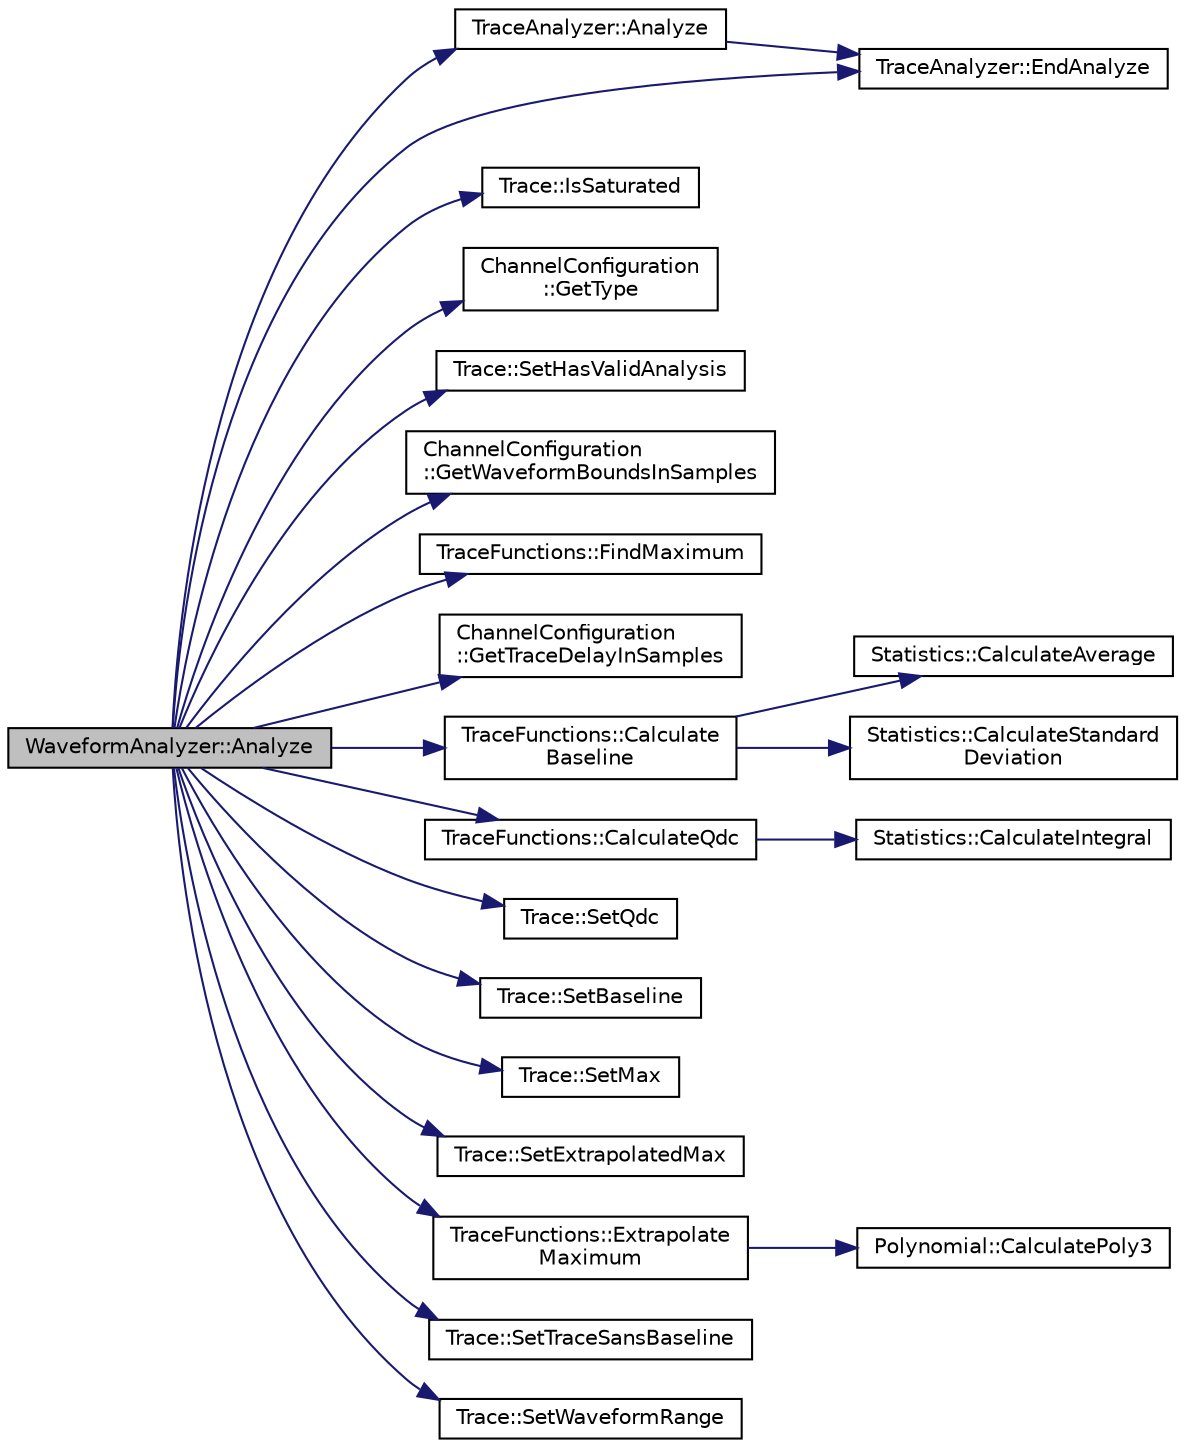 digraph "WaveformAnalyzer::Analyze"
{
  edge [fontname="Helvetica",fontsize="10",labelfontname="Helvetica",labelfontsize="10"];
  node [fontname="Helvetica",fontsize="10",shape=record];
  rankdir="LR";
  Node1 [label="WaveformAnalyzer::Analyze",height=0.2,width=0.4,color="black", fillcolor="grey75", style="filled", fontcolor="black"];
  Node1 -> Node2 [color="midnightblue",fontsize="10",style="solid",fontname="Helvetica"];
  Node2 [label="TraceAnalyzer::Analyze",height=0.2,width=0.4,color="black", fillcolor="white", style="filled",URL="$d2/dbc/class_trace_analyzer.html#a0915fb97c3ebe928cab17deff5e497ec"];
  Node2 -> Node3 [color="midnightblue",fontsize="10",style="solid",fontname="Helvetica"];
  Node3 [label="TraceAnalyzer::EndAnalyze",height=0.2,width=0.4,color="black", fillcolor="white", style="filled",URL="$d2/dbc/class_trace_analyzer.html#ae7ac212d764d0e394fcb323f68d23c66"];
  Node1 -> Node4 [color="midnightblue",fontsize="10",style="solid",fontname="Helvetica"];
  Node4 [label="Trace::IsSaturated",height=0.2,width=0.4,color="black", fillcolor="white", style="filled",URL="$dd/db7/class_trace.html#a7ae0bf7209ee6b579b0cfcb7b86aa5ef"];
  Node1 -> Node5 [color="midnightblue",fontsize="10",style="solid",fontname="Helvetica"];
  Node5 [label="ChannelConfiguration\l::GetType",height=0.2,width=0.4,color="black", fillcolor="white", style="filled",URL="$d6/d20/class_channel_configuration.html#aba4539c47063c552522bcf7c20d5bf29"];
  Node1 -> Node6 [color="midnightblue",fontsize="10",style="solid",fontname="Helvetica"];
  Node6 [label="Trace::SetHasValidAnalysis",height=0.2,width=0.4,color="black", fillcolor="white", style="filled",URL="$dd/db7/class_trace.html#a6c0eb24692c823456078e81bf583dcfd"];
  Node1 -> Node3 [color="midnightblue",fontsize="10",style="solid",fontname="Helvetica"];
  Node1 -> Node7 [color="midnightblue",fontsize="10",style="solid",fontname="Helvetica"];
  Node7 [label="ChannelConfiguration\l::GetWaveformBoundsInSamples",height=0.2,width=0.4,color="black", fillcolor="white", style="filled",URL="$d6/d20/class_channel_configuration.html#a96ab48a2ae5280537edb622393f45ca2"];
  Node1 -> Node8 [color="midnightblue",fontsize="10",style="solid",fontname="Helvetica"];
  Node8 [label="TraceFunctions::FindMaximum",height=0.2,width=0.4,color="black", fillcolor="white", style="filled",URL="$d6/dd5/namespace_trace_functions.html#a1eb6d96a9adf7e29d4a64ada805e1be7",tooltip="This function finds the maximum bin and the value of the maximum bin for the provided vector..."];
  Node1 -> Node9 [color="midnightblue",fontsize="10",style="solid",fontname="Helvetica"];
  Node9 [label="ChannelConfiguration\l::GetTraceDelayInSamples",height=0.2,width=0.4,color="black", fillcolor="white", style="filled",URL="$d6/d20/class_channel_configuration.html#a60d810e277a0931ebfb9040514e365cb"];
  Node1 -> Node10 [color="midnightblue",fontsize="10",style="solid",fontname="Helvetica"];
  Node10 [label="TraceFunctions::Calculate\lBaseline",height=0.2,width=0.4,color="black", fillcolor="white", style="filled",URL="$d6/dd5/namespace_trace_functions.html#a4e6a98c2348a06c85f67b17940bee370",tooltip="Compute the trace baseline and its standard deviation. This function takes a data range in the event ..."];
  Node10 -> Node11 [color="midnightblue",fontsize="10",style="solid",fontname="Helvetica"];
  Node11 [label="Statistics::CalculateAverage",height=0.2,width=0.4,color="black", fillcolor="white", style="filled",URL="$d4/d06/namespace_statistics.html#a55bb7fafb2b9fe34fdbf0737e24824bb"];
  Node10 -> Node12 [color="midnightblue",fontsize="10",style="solid",fontname="Helvetica"];
  Node12 [label="Statistics::CalculateStandard\lDeviation",height=0.2,width=0.4,color="black", fillcolor="white", style="filled",URL="$d4/d06/namespace_statistics.html#ad9bea951fe502b219d59b68e667c37cd"];
  Node1 -> Node13 [color="midnightblue",fontsize="10",style="solid",fontname="Helvetica"];
  Node13 [label="TraceFunctions::CalculateQdc",height=0.2,width=0.4,color="black", fillcolor="white", style="filled",URL="$d6/dd5/namespace_trace_functions.html#a6daab655efadf36d330e22d7848eb89f"];
  Node13 -> Node14 [color="midnightblue",fontsize="10",style="solid",fontname="Helvetica"];
  Node14 [label="Statistics::CalculateIntegral",height=0.2,width=0.4,color="black", fillcolor="white", style="filled",URL="$d4/d06/namespace_statistics.html#a4aabbd7b3dd2f7463c51f1a74f0efe33",tooltip="Do a quick and simple integration of the provided data using the trapezoidal rule. We will not be subtracting the baseline or anything like that to keep things general. "];
  Node1 -> Node15 [color="midnightblue",fontsize="10",style="solid",fontname="Helvetica"];
  Node15 [label="Trace::SetQdc",height=0.2,width=0.4,color="black", fillcolor="white", style="filled",URL="$dd/db7/class_trace.html#adf043f573d5a190bbe1213527f195bdf"];
  Node1 -> Node16 [color="midnightblue",fontsize="10",style="solid",fontname="Helvetica"];
  Node16 [label="Trace::SetBaseline",height=0.2,width=0.4,color="black", fillcolor="white", style="filled",URL="$dd/db7/class_trace.html#a46e45b1c4a587ce803d4a16c48845725"];
  Node1 -> Node17 [color="midnightblue",fontsize="10",style="solid",fontname="Helvetica"];
  Node17 [label="Trace::SetMax",height=0.2,width=0.4,color="black", fillcolor="white", style="filled",URL="$dd/db7/class_trace.html#ab4565c2bde026a6dc86c6611535036e1"];
  Node1 -> Node18 [color="midnightblue",fontsize="10",style="solid",fontname="Helvetica"];
  Node18 [label="Trace::SetExtrapolatedMax",height=0.2,width=0.4,color="black", fillcolor="white", style="filled",URL="$dd/db7/class_trace.html#a0f0d3a19408a64cf76ab90261b674c85"];
  Node1 -> Node19 [color="midnightblue",fontsize="10",style="solid",fontname="Helvetica"];
  Node19 [label="TraceFunctions::Extrapolate\lMaximum",height=0.2,width=0.4,color="black", fillcolor="white", style="filled",URL="$d6/dd5/namespace_trace_functions.html#ad54bbd454651cfea6863c4426f2a5539",tooltip="This function uses a third order polynomial to calculate the true position of the maximum for the giv..."];
  Node19 -> Node20 [color="midnightblue",fontsize="10",style="solid",fontname="Helvetica"];
  Node20 [label="Polynomial::CalculatePoly3",height=0.2,width=0.4,color="black", fillcolor="white", style="filled",URL="$d9/d5c/namespace_polynomial.html#a480fefce80386dbd06b4b9682f958d63"];
  Node1 -> Node21 [color="midnightblue",fontsize="10",style="solid",fontname="Helvetica"];
  Node21 [label="Trace::SetTraceSansBaseline",height=0.2,width=0.4,color="black", fillcolor="white", style="filled",URL="$dd/db7/class_trace.html#a529ecec518ca520896d5b20b35a3748d"];
  Node1 -> Node22 [color="midnightblue",fontsize="10",style="solid",fontname="Helvetica"];
  Node22 [label="Trace::SetWaveformRange",height=0.2,width=0.4,color="black", fillcolor="white", style="filled",URL="$dd/db7/class_trace.html#a058b80284a9a52e73c16606ed71c8745"];
}
